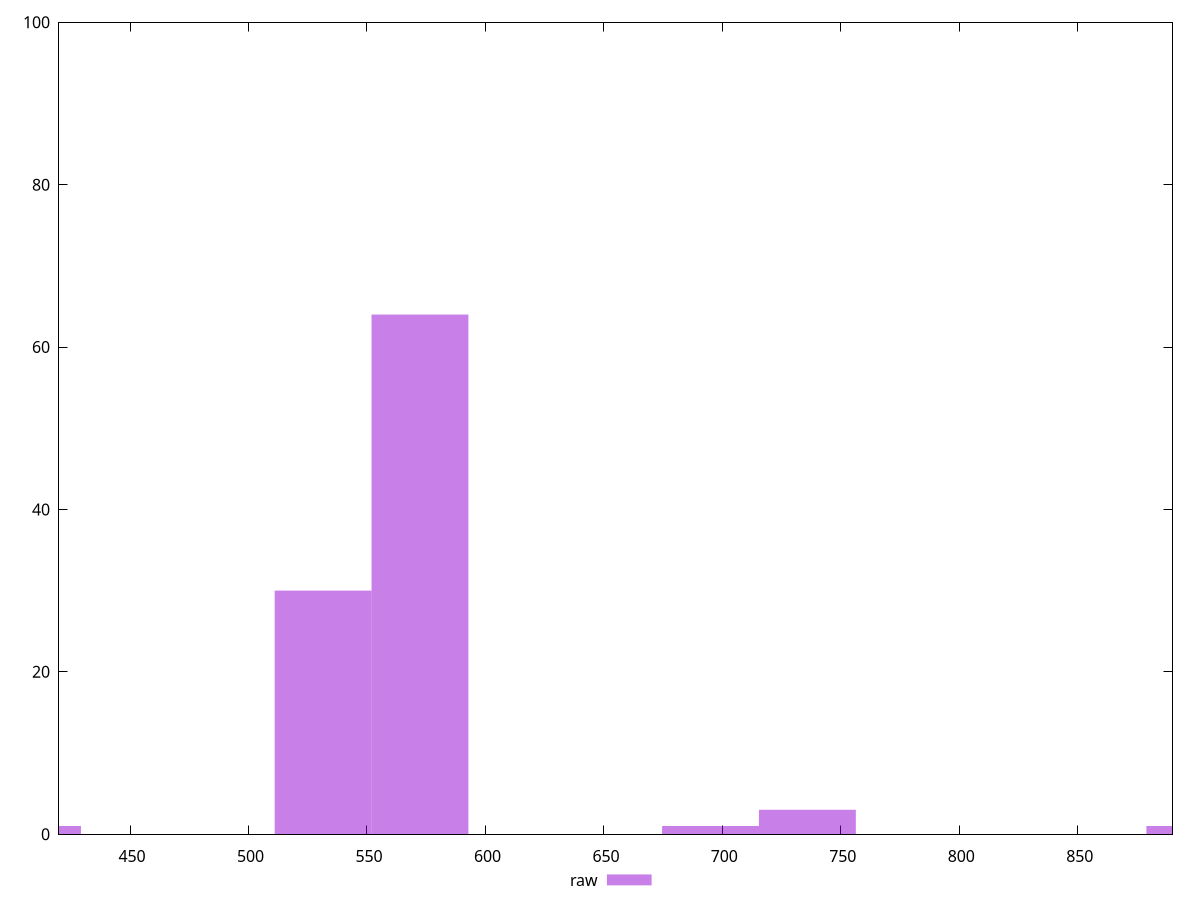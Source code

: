 reset

$raw <<EOF
572.3597640912648 64
531.4769237990315 30
735.8911252601976 3
408.828402922332 1
695.0082849679643 1
899.4224864291303 1
EOF

set key outside below
set boxwidth 40.8828402922332
set xrange [420:890]
set yrange [0:100]
set trange [0:100]
set style fill transparent solid 0.5 noborder
set terminal svg size 640, 490 enhanced background rgb 'white'
set output "report_00009_2021-02-08T22-37-41.559Z/uses-http2/samples/pages+cached+noadtech+nomedia/raw/histogram.svg"

plot $raw title "raw" with boxes

reset
